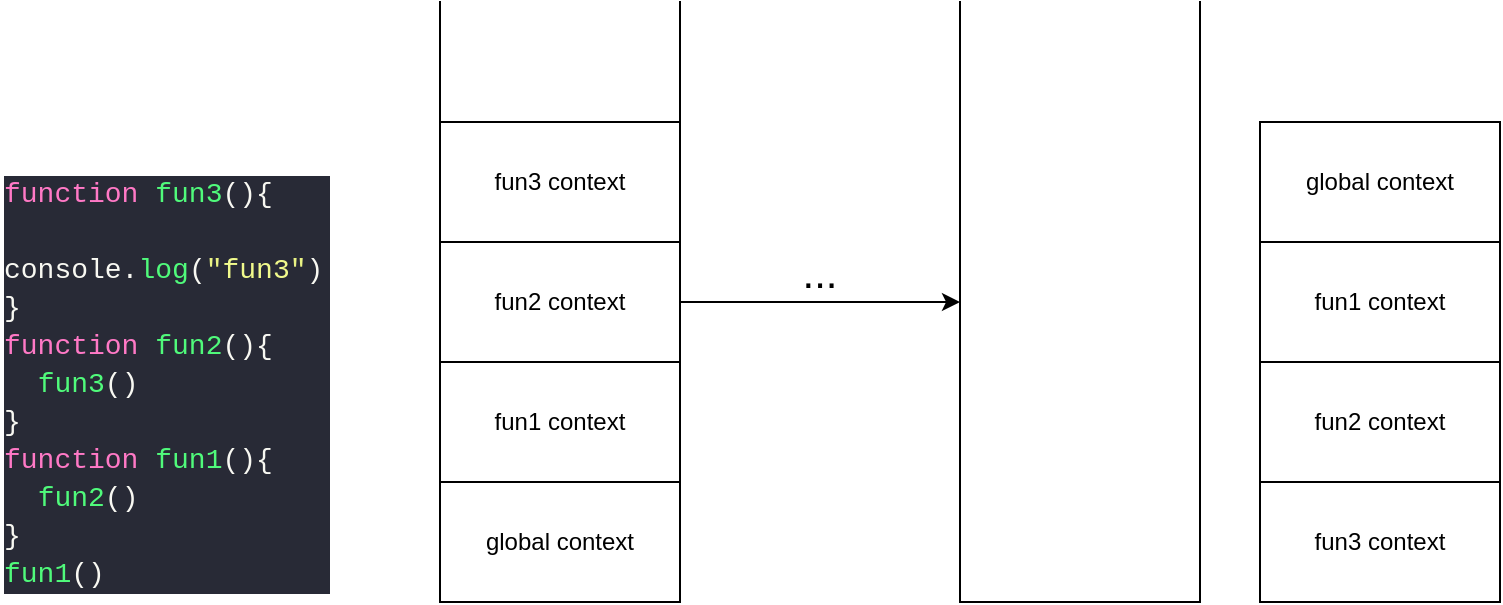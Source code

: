 <mxfile>
    <diagram id="f7h_pv6hlm9A4UVrGfdF" name="执行上下文1">
        <mxGraphModel dx="1940" dy="381" grid="1" gridSize="10" guides="1" tooltips="1" connect="1" arrows="1" fold="1" page="1" pageScale="1" pageWidth="291" pageHeight="413" math="0" shadow="0">
            <root>
                <mxCell id="0"/>
                <mxCell id="1" parent="0"/>
                <mxCell id="KBDqKNnfcGmhYNe1mZXW-1" value="" style="group" parent="1" vertex="1" connectable="0">
                    <mxGeometry x="-970" y="57" width="750" height="300" as="geometry"/>
                </mxCell>
                <mxCell id="KBDqKNnfcGmhYNe1mZXW-2" value="&lt;div style=&quot;color: rgb(248, 248, 242); background-color: rgb(40, 42, 54); font-family: Consolas, &amp;quot;Courier New&amp;quot;, monospace; font-weight: normal; font-size: 14px; line-height: 19px;&quot;&gt;&lt;div&gt;&lt;span style=&quot;color: #ff79c6;&quot;&gt;function&lt;/span&gt;&lt;span style=&quot;color: #f8f8f2;&quot;&gt; &lt;/span&gt;&lt;span style=&quot;color: #50fa7b;&quot;&gt;fun3&lt;/span&gt;&lt;span style=&quot;color: #f8f8f2;&quot;&gt;(){&lt;/span&gt;&lt;/div&gt;&lt;div&gt;&lt;span style=&quot;color: #f8f8f2;&quot;&gt;&amp;nbsp; console.&lt;/span&gt;&lt;span style=&quot;color: #50fa7b;&quot;&gt;log&lt;/span&gt;&lt;span style=&quot;color: #f8f8f2;&quot;&gt;(&lt;/span&gt;&lt;span style=&quot;color: #e9f284;&quot;&gt;&quot;&lt;/span&gt;&lt;span style=&quot;color: #f1fa8c;&quot;&gt;fun3&lt;/span&gt;&lt;span style=&quot;color: #e9f284;&quot;&gt;&quot;&lt;/span&gt;&lt;span style=&quot;color: #f8f8f2;&quot;&gt;)&lt;/span&gt;&lt;/div&gt;&lt;div&gt;&lt;span style=&quot;color: #f8f8f2;&quot;&gt;}&lt;/span&gt;&lt;/div&gt;&lt;div&gt;&lt;span style=&quot;color: #ff79c6;&quot;&gt;function&lt;/span&gt;&lt;span style=&quot;color: #f8f8f2;&quot;&gt; &lt;/span&gt;&lt;span style=&quot;color: #50fa7b;&quot;&gt;fun2&lt;/span&gt;&lt;span style=&quot;color: #f8f8f2;&quot;&gt;(){&lt;/span&gt;&lt;/div&gt;&lt;div&gt;&lt;span style=&quot;color: #f8f8f2;&quot;&gt;&amp;nbsp; &lt;/span&gt;&lt;span style=&quot;color: #50fa7b;&quot;&gt;fun3&lt;/span&gt;&lt;span style=&quot;color: #f8f8f2;&quot;&gt;()&lt;/span&gt;&lt;/div&gt;&lt;div&gt;&lt;span style=&quot;color: #f8f8f2;&quot;&gt;}&lt;/span&gt;&lt;/div&gt;&lt;div&gt;&lt;span style=&quot;color: #ff79c6;&quot;&gt;function&lt;/span&gt;&lt;span style=&quot;color: #f8f8f2;&quot;&gt; &lt;/span&gt;&lt;span style=&quot;color: #50fa7b;&quot;&gt;fun1&lt;/span&gt;&lt;span style=&quot;color: #f8f8f2;&quot;&gt;(){&lt;/span&gt;&lt;/div&gt;&lt;div&gt;&lt;span style=&quot;color: #f8f8f2;&quot;&gt;&amp;nbsp; &lt;/span&gt;&lt;span style=&quot;color: #50fa7b;&quot;&gt;fun2&lt;/span&gt;&lt;span style=&quot;color: #f8f8f2;&quot;&gt;()&lt;/span&gt;&lt;/div&gt;&lt;div&gt;&lt;span style=&quot;color: #f8f8f2;&quot;&gt;}&lt;/span&gt;&lt;/div&gt;&lt;div&gt;&lt;span style=&quot;color: #50fa7b;&quot;&gt;fun1&lt;/span&gt;&lt;span style=&quot;color: #f8f8f2;&quot;&gt;()&lt;/span&gt;&lt;/div&gt;&lt;/div&gt;" style="text;whiteSpace=wrap;html=1;" parent="KBDqKNnfcGmhYNe1mZXW-1" vertex="1">
                    <mxGeometry y="80" width="165" height="200" as="geometry"/>
                </mxCell>
                <mxCell id="KBDqKNnfcGmhYNe1mZXW-3" value="" style="shape=partialRectangle;whiteSpace=wrap;html=1;bottom=1;right=1;left=1;top=0;fillColor=none;routingCenterX=-0.5;" parent="KBDqKNnfcGmhYNe1mZXW-1" vertex="1">
                    <mxGeometry x="220" width="120" height="300" as="geometry"/>
                </mxCell>
                <mxCell id="KBDqKNnfcGmhYNe1mZXW-4" value="global context" style="rounded=0;whiteSpace=wrap;html=1;" parent="KBDqKNnfcGmhYNe1mZXW-1" vertex="1">
                    <mxGeometry x="220" y="240" width="120" height="60" as="geometry"/>
                </mxCell>
                <mxCell id="KBDqKNnfcGmhYNe1mZXW-5" value="fun1 context" style="rounded=0;whiteSpace=wrap;html=1;" parent="KBDqKNnfcGmhYNe1mZXW-1" vertex="1">
                    <mxGeometry x="220" y="180" width="120" height="60" as="geometry"/>
                </mxCell>
                <mxCell id="KBDqKNnfcGmhYNe1mZXW-6" value="fun2 context" style="rounded=0;whiteSpace=wrap;html=1;" parent="KBDqKNnfcGmhYNe1mZXW-1" vertex="1">
                    <mxGeometry x="220" y="120" width="120" height="60" as="geometry"/>
                </mxCell>
                <mxCell id="KBDqKNnfcGmhYNe1mZXW-7" value="fun3 context" style="rounded=0;whiteSpace=wrap;html=1;" parent="KBDqKNnfcGmhYNe1mZXW-1" vertex="1">
                    <mxGeometry x="220" y="60" width="120" height="60" as="geometry"/>
                </mxCell>
                <mxCell id="KBDqKNnfcGmhYNe1mZXW-8" value="global context" style="rounded=0;whiteSpace=wrap;html=1;" parent="KBDqKNnfcGmhYNe1mZXW-1" vertex="1">
                    <mxGeometry x="630" y="60" width="120" height="60" as="geometry"/>
                </mxCell>
                <mxCell id="KBDqKNnfcGmhYNe1mZXW-9" value="fun1 context" style="rounded=0;whiteSpace=wrap;html=1;" parent="KBDqKNnfcGmhYNe1mZXW-1" vertex="1">
                    <mxGeometry x="630" y="120" width="120" height="60" as="geometry"/>
                </mxCell>
                <mxCell id="KBDqKNnfcGmhYNe1mZXW-10" value="fun2 context" style="rounded=0;whiteSpace=wrap;html=1;" parent="KBDqKNnfcGmhYNe1mZXW-1" vertex="1">
                    <mxGeometry x="630" y="180" width="120" height="60" as="geometry"/>
                </mxCell>
                <mxCell id="KBDqKNnfcGmhYNe1mZXW-11" value="fun3 context" style="rounded=0;whiteSpace=wrap;html=1;" parent="KBDqKNnfcGmhYNe1mZXW-1" vertex="1">
                    <mxGeometry x="630" y="240" width="120" height="60" as="geometry"/>
                </mxCell>
                <mxCell id="KBDqKNnfcGmhYNe1mZXW-12" value="" style="shape=partialRectangle;whiteSpace=wrap;html=1;bottom=1;right=1;left=1;top=0;fillColor=none;routingCenterX=-0.5;" parent="KBDqKNnfcGmhYNe1mZXW-1" vertex="1">
                    <mxGeometry x="480" width="120" height="300" as="geometry"/>
                </mxCell>
                <mxCell id="KBDqKNnfcGmhYNe1mZXW-13" value="" style="edgeStyle=none;html=1;" parent="KBDqKNnfcGmhYNe1mZXW-1" source="KBDqKNnfcGmhYNe1mZXW-3" target="KBDqKNnfcGmhYNe1mZXW-12" edge="1">
                    <mxGeometry relative="1" as="geometry"/>
                </mxCell>
                <mxCell id="KBDqKNnfcGmhYNe1mZXW-14" value="&lt;font style=&quot;font-size: 21px;&quot;&gt;...&lt;/font&gt;" style="text;html=1;strokeColor=none;fillColor=none;align=center;verticalAlign=middle;whiteSpace=wrap;rounded=0;" parent="KBDqKNnfcGmhYNe1mZXW-1" vertex="1">
                    <mxGeometry x="380" y="120" width="60" height="30" as="geometry"/>
                </mxCell>
            </root>
        </mxGraphModel>
    </diagram>
    <diagram id="tU5nfeup1COU4y8PTDDg" name="执行上下文2">
        <mxGraphModel dx="2231" dy="-32" grid="1" gridSize="10" guides="1" tooltips="1" connect="1" arrows="1" fold="1" page="1" pageScale="1" pageWidth="291" pageHeight="413" math="0" shadow="0">
            <root>
                <mxCell id="0"/>
                <mxCell id="1" parent="0"/>
                <mxCell id="S94iE9uElWEW5yy_wLP--1" value="" style="group" parent="1" vertex="1" connectable="0">
                    <mxGeometry x="-1309" y="530" width="1450" height="899" as="geometry"/>
                </mxCell>
                <mxCell id="S94iE9uElWEW5yy_wLP--2" value="" style="shape=partialRectangle;whiteSpace=wrap;html=1;bottom=1;right=1;left=1;top=0;fillColor=none;routingCenterX=-0.5;" parent="S94iE9uElWEW5yy_wLP--1" vertex="1">
                    <mxGeometry x="360" y="180" width="120" height="240" as="geometry"/>
                </mxCell>
                <mxCell id="S94iE9uElWEW5yy_wLP--3" value="global context" style="rounded=0;whiteSpace=wrap;html=1;" parent="S94iE9uElWEW5yy_wLP--1" vertex="1">
                    <mxGeometry x="360" y="360" width="120" height="60" as="geometry"/>
                </mxCell>
                <mxCell id="S94iE9uElWEW5yy_wLP--4" value="&lt;div style=&quot;text-align: left;&quot;&gt;&lt;span style=&quot;background-color: initial;&quot;&gt;checkscope context&lt;/span&gt;&lt;/div&gt;" style="rounded=0;whiteSpace=wrap;html=1;" parent="S94iE9uElWEW5yy_wLP--1" vertex="1">
                    <mxGeometry x="360" y="300" width="120" height="60" as="geometry"/>
                </mxCell>
                <mxCell id="S94iE9uElWEW5yy_wLP--5" value="&lt;div style=&quot;text-align: left;&quot;&gt;&lt;span style=&quot;background-color: initial;&quot;&gt;f&lt;/span&gt;&lt;/div&gt;" style="rounded=0;whiteSpace=wrap;html=1;" parent="S94iE9uElWEW5yy_wLP--1" vertex="1">
                    <mxGeometry x="360" y="240" width="120" height="60" as="geometry"/>
                </mxCell>
                <mxCell id="S94iE9uElWEW5yy_wLP--6" value="&lt;div style=&quot;color: rgb(248, 248, 242); background-color: rgb(40, 42, 54); font-family: Consolas, &amp;quot;Courier New&amp;quot;, monospace; font-weight: normal; font-size: 14px; line-height: 19px;&quot;&gt;&lt;div&gt;&lt;span style=&quot;color: #6272a4;&quot;&gt;// case1&lt;/span&gt;&lt;/div&gt;&lt;div&gt;&lt;span style=&quot;color: #ff79c6;&quot;&gt;var&lt;/span&gt;&lt;span style=&quot;color: #f8f8f2;&quot;&gt; scope &lt;/span&gt;&lt;span style=&quot;color: #ff79c6;&quot;&gt;=&lt;/span&gt;&lt;span style=&quot;color: #f8f8f2;&quot;&gt; &lt;/span&gt;&lt;span style=&quot;color: #e9f284;&quot;&gt;&quot;&lt;/span&gt;&lt;span style=&quot;color: #f1fa8c;&quot;&gt;global scope&lt;/span&gt;&lt;span style=&quot;color: #e9f284;&quot;&gt;&quot;&lt;/span&gt;&lt;/div&gt;&lt;div&gt;&lt;span style=&quot;color: #ff79c6;&quot;&gt;function&lt;/span&gt;&lt;span style=&quot;color: #f8f8f2;&quot;&gt; &lt;/span&gt;&lt;span style=&quot;color: #50fa7b;&quot;&gt;checkscope&lt;/span&gt;&lt;span style=&quot;color: #f8f8f2;&quot;&gt;(){&lt;/span&gt;&lt;/div&gt;&lt;div&gt;&lt;span style=&quot;color: #f8f8f2;&quot;&gt;&amp;nbsp; &lt;/span&gt;&lt;span style=&quot;color: #ff79c6;&quot;&gt;var&lt;/span&gt;&lt;span style=&quot;color: #f8f8f2;&quot;&gt; scope &lt;/span&gt;&lt;span style=&quot;color: #ff79c6;&quot;&gt;=&lt;/span&gt;&lt;span style=&quot;color: #f8f8f2;&quot;&gt; &lt;/span&gt;&lt;span style=&quot;color: #e9f284;&quot;&gt;&quot;&lt;/span&gt;&lt;span style=&quot;color: #f1fa8c;&quot;&gt;local scope&lt;/span&gt;&lt;span style=&quot;color: #e9f284;&quot;&gt;&quot;&lt;/span&gt;&lt;/div&gt;&lt;div&gt;&lt;span style=&quot;color: #f8f8f2;&quot;&gt;&amp;nbsp; &lt;/span&gt;&lt;span style=&quot;color: #ff79c6;&quot;&gt;function&lt;/span&gt;&lt;span style=&quot;color: #f8f8f2;&quot;&gt; &lt;/span&gt;&lt;span style=&quot;color: #50fa7b;&quot;&gt;f&lt;/span&gt;&lt;span style=&quot;color: #f8f8f2;&quot;&gt;(){&lt;/span&gt;&lt;/div&gt;&lt;div&gt;&lt;span style=&quot;color: #f8f8f2;&quot;&gt;&amp;nbsp; &amp;nbsp; &lt;/span&gt;&lt;span style=&quot;color: #ff79c6;&quot;&gt;return&lt;/span&gt;&lt;span style=&quot;color: #f8f8f2;&quot;&gt; scope&lt;/span&gt;&lt;/div&gt;&lt;div&gt;&lt;span style=&quot;color: #f8f8f2;&quot;&gt;&amp;nbsp; }&lt;/span&gt;&lt;/div&gt;&lt;div&gt;&lt;span style=&quot;color: #f8f8f2;&quot;&gt;&amp;nbsp; &lt;/span&gt;&lt;span style=&quot;color: #ff79c6;&quot;&gt;return&lt;/span&gt;&lt;span style=&quot;color: #f8f8f2;&quot;&gt; &lt;/span&gt;&lt;span style=&quot;color: #50fa7b;&quot;&gt;f&lt;/span&gt;&lt;span style=&quot;color: #f8f8f2;&quot;&gt;()&lt;/span&gt;&lt;/div&gt;&lt;div&gt;&lt;span style=&quot;color: #f8f8f2;&quot;&gt;}&lt;/span&gt;&lt;/div&gt;&lt;div&gt;&lt;span style=&quot;color: #f8f8f2;&quot;&gt;console.&lt;/span&gt;&lt;span style=&quot;color: #50fa7b;&quot;&gt;log&lt;/span&gt;&lt;span style=&quot;color: #f8f8f2;&quot;&gt;(&lt;/span&gt;&lt;span style=&quot;color: #50fa7b;&quot;&gt;checkscope&lt;/span&gt;&lt;span style=&quot;color: #f8f8f2;&quot;&gt;()) &lt;/span&gt;&lt;span style=&quot;color: #6272a4;&quot;&gt;// local scope&lt;/span&gt;&lt;/div&gt;&lt;br&gt;&lt;div&gt;&lt;span style=&quot;color: #6272a4;&quot;&gt;// case2&lt;/span&gt;&lt;/div&gt;&lt;div&gt;&lt;span style=&quot;color: #ff79c6;&quot;&gt;var&lt;/span&gt;&lt;span style=&quot;color: #f8f8f2;&quot;&gt; scope &lt;/span&gt;&lt;span style=&quot;color: #ff79c6;&quot;&gt;=&lt;/span&gt;&lt;span style=&quot;color: #f8f8f2;&quot;&gt; &lt;/span&gt;&lt;span style=&quot;color: #e9f284;&quot;&gt;&quot;&lt;/span&gt;&lt;span style=&quot;color: #f1fa8c;&quot;&gt;global scope&lt;/span&gt;&lt;span style=&quot;color: #e9f284;&quot;&gt;&quot;&lt;/span&gt;&lt;/div&gt;&lt;div&gt;&lt;span style=&quot;color: #ff79c6;&quot;&gt;function&lt;/span&gt;&lt;span style=&quot;color: #f8f8f2;&quot;&gt; &lt;/span&gt;&lt;span style=&quot;color: #50fa7b;&quot;&gt;checkscope&lt;/span&gt;&lt;span style=&quot;color: #f8f8f2;&quot;&gt;(){&lt;/span&gt;&lt;/div&gt;&lt;div&gt;&lt;span style=&quot;color: #f8f8f2;&quot;&gt;&amp;nbsp; &lt;/span&gt;&lt;span style=&quot;color: #ff79c6;&quot;&gt;var&lt;/span&gt;&lt;span style=&quot;color: #f8f8f2;&quot;&gt; scope &lt;/span&gt;&lt;span style=&quot;color: #ff79c6;&quot;&gt;=&lt;/span&gt;&lt;span style=&quot;color: #f8f8f2;&quot;&gt; &lt;/span&gt;&lt;span style=&quot;color: #e9f284;&quot;&gt;&quot;&lt;/span&gt;&lt;span style=&quot;color: #f1fa8c;&quot;&gt;local scope&lt;/span&gt;&lt;span style=&quot;color: #e9f284;&quot;&gt;&quot;&lt;/span&gt;&lt;span style=&quot;color: #f8f8f2;&quot;&gt;;&lt;/span&gt;&lt;/div&gt;&lt;div&gt;&lt;span style=&quot;color: #f8f8f2;&quot;&gt;&amp;nbsp; &lt;/span&gt;&lt;span style=&quot;color: #ff79c6;&quot;&gt;function&lt;/span&gt;&lt;span style=&quot;color: #f8f8f2;&quot;&gt; &lt;/span&gt;&lt;span style=&quot;color: #50fa7b;&quot;&gt;f&lt;/span&gt;&lt;span style=&quot;color: #f8f8f2;&quot;&gt;(){&lt;/span&gt;&lt;/div&gt;&lt;div&gt;&lt;span style=&quot;color: #f8f8f2;&quot;&gt;&amp;nbsp; &amp;nbsp; &lt;/span&gt;&lt;span style=&quot;color: #ff79c6;&quot;&gt;return&lt;/span&gt;&lt;span style=&quot;color: #f8f8f2;&quot;&gt; scope;&lt;/span&gt;&lt;/div&gt;&lt;div&gt;&lt;span style=&quot;color: #f8f8f2;&quot;&gt;&amp;nbsp; }&lt;/span&gt;&lt;/div&gt;&lt;div&gt;&lt;span style=&quot;color: #f8f8f2;&quot;&gt;&amp;nbsp; &lt;/span&gt;&lt;span style=&quot;color: #ff79c6;&quot;&gt;return&lt;/span&gt;&lt;span style=&quot;color: #f8f8f2;&quot;&gt; f&lt;/span&gt;&lt;/div&gt;&lt;div&gt;&lt;span style=&quot;color: #f8f8f2;&quot;&gt;}&lt;/span&gt;&lt;/div&gt;&lt;div&gt;&lt;span style=&quot;color: #f8f8f2;&quot;&gt;console.&lt;/span&gt;&lt;span style=&quot;color: #50fa7b;&quot;&gt;log&lt;/span&gt;&lt;span style=&quot;color: #f8f8f2;&quot;&gt;(&lt;/span&gt;&lt;span style=&quot;color: #50fa7b;&quot;&gt;checkscope&lt;/span&gt;&lt;span style=&quot;color: #f8f8f2;&quot;&gt;()()) &lt;/span&gt;&lt;span style=&quot;color: #6272a4;&quot;&gt;// local scope&lt;/span&gt;&lt;/div&gt;&lt;/div&gt;" style="text;whiteSpace=wrap;html=1;" parent="S94iE9uElWEW5yy_wLP--1" vertex="1">
                    <mxGeometry y="180" width="360" height="420" as="geometry"/>
                </mxCell>
                <mxCell id="S94iE9uElWEW5yy_wLP--7" value="" style="shape=partialRectangle;whiteSpace=wrap;html=1;bottom=1;right=1;left=1;top=0;fillColor=none;routingCenterX=-0.5;" parent="S94iE9uElWEW5yy_wLP--1" vertex="1">
                    <mxGeometry x="560" y="180" width="120" height="240" as="geometry"/>
                </mxCell>
                <mxCell id="S94iE9uElWEW5yy_wLP--8" value="" style="edgeStyle=none;html=1;" parent="S94iE9uElWEW5yy_wLP--1" source="S94iE9uElWEW5yy_wLP--2" target="S94iE9uElWEW5yy_wLP--7" edge="1">
                    <mxGeometry relative="1" as="geometry"/>
                </mxCell>
                <mxCell id="S94iE9uElWEW5yy_wLP--9" value="&lt;div style=&quot;text-align: left;&quot;&gt;&lt;span style=&quot;background-color: initial;&quot;&gt;checkscope context&lt;/span&gt;&lt;/div&gt;" style="rounded=0;whiteSpace=wrap;html=1;" parent="S94iE9uElWEW5yy_wLP--1" vertex="1">
                    <mxGeometry x="560" y="300" width="120" height="60" as="geometry"/>
                </mxCell>
                <mxCell id="S94iE9uElWEW5yy_wLP--10" value="global context" style="rounded=0;whiteSpace=wrap;html=1;" parent="S94iE9uElWEW5yy_wLP--1" vertex="1">
                    <mxGeometry x="560" y="360" width="120" height="60" as="geometry"/>
                </mxCell>
                <mxCell id="S94iE9uElWEW5yy_wLP--11" value="&lt;div style=&quot;text-align: left;&quot;&gt;&lt;span style=&quot;background-color: initial;&quot;&gt;f&lt;/span&gt;&lt;/div&gt;" style="rounded=0;whiteSpace=wrap;html=1;" parent="S94iE9uElWEW5yy_wLP--1" vertex="1">
                    <mxGeometry x="710" y="120" width="120" height="60" as="geometry"/>
                </mxCell>
                <mxCell id="S94iE9uElWEW5yy_wLP--12" style="edgeStyle=none;html=1;exitX=0.75;exitY=0;exitDx=0;exitDy=0;entryX=0;entryY=0.5;entryDx=0;entryDy=0;" parent="S94iE9uElWEW5yy_wLP--1" source="S94iE9uElWEW5yy_wLP--7" target="S94iE9uElWEW5yy_wLP--11" edge="1">
                    <mxGeometry relative="1" as="geometry"/>
                </mxCell>
                <mxCell id="S94iE9uElWEW5yy_wLP--13" value="" style="shape=partialRectangle;whiteSpace=wrap;html=1;bottom=1;right=1;left=1;top=0;fillColor=none;routingCenterX=-0.5;" parent="S94iE9uElWEW5yy_wLP--1" vertex="1">
                    <mxGeometry x="860" y="180" width="120" height="240" as="geometry"/>
                </mxCell>
                <mxCell id="S94iE9uElWEW5yy_wLP--14" value="" style="edgeStyle=none;html=1;" parent="S94iE9uElWEW5yy_wLP--1" source="S94iE9uElWEW5yy_wLP--7" target="S94iE9uElWEW5yy_wLP--13" edge="1">
                    <mxGeometry relative="1" as="geometry"/>
                </mxCell>
                <mxCell id="S94iE9uElWEW5yy_wLP--15" value="global context" style="rounded=0;whiteSpace=wrap;html=1;" parent="S94iE9uElWEW5yy_wLP--1" vertex="1">
                    <mxGeometry x="1330" width="120" height="60" as="geometry"/>
                </mxCell>
                <mxCell id="S94iE9uElWEW5yy_wLP--16" value="&lt;div style=&quot;text-align: left;&quot;&gt;&lt;span style=&quot;background-color: initial;&quot;&gt;f&lt;/span&gt;&lt;/div&gt;" style="rounded=0;whiteSpace=wrap;html=1;" parent="S94iE9uElWEW5yy_wLP--1" vertex="1">
                    <mxGeometry x="1010" y="120" width="120" height="60" as="geometry"/>
                </mxCell>
                <mxCell id="S94iE9uElWEW5yy_wLP--17" value="&lt;div style=&quot;text-align: left;&quot;&gt;&lt;span style=&quot;background-color: initial;&quot;&gt;checkscope context&lt;/span&gt;&lt;/div&gt;" style="rounded=0;whiteSpace=wrap;html=1;" parent="S94iE9uElWEW5yy_wLP--1" vertex="1">
                    <mxGeometry x="1010" y="60" width="120" height="60" as="geometry"/>
                </mxCell>
                <mxCell id="S94iE9uElWEW5yy_wLP--18" style="edgeStyle=none;html=1;exitX=0.75;exitY=0;exitDx=0;exitDy=0;entryX=0;entryY=0.5;entryDx=0;entryDy=0;" parent="S94iE9uElWEW5yy_wLP--1" source="S94iE9uElWEW5yy_wLP--13" target="S94iE9uElWEW5yy_wLP--17" edge="1">
                    <mxGeometry relative="1" as="geometry"/>
                </mxCell>
                <mxCell id="S94iE9uElWEW5yy_wLP--19" style="edgeStyle=none;html=1;exitX=0.75;exitY=0;exitDx=0;exitDy=0;entryX=0;entryY=0.5;entryDx=0;entryDy=0;" parent="S94iE9uElWEW5yy_wLP--1" source="S94iE9uElWEW5yy_wLP--20" target="S94iE9uElWEW5yy_wLP--15" edge="1">
                    <mxGeometry relative="1" as="geometry"/>
                </mxCell>
                <mxCell id="S94iE9uElWEW5yy_wLP--20" value="" style="shape=partialRectangle;whiteSpace=wrap;html=1;bottom=1;right=1;left=1;top=0;fillColor=none;routingCenterX=-0.5;" parent="S94iE9uElWEW5yy_wLP--1" vertex="1">
                    <mxGeometry x="1170" y="180" width="120" height="240" as="geometry"/>
                </mxCell>
                <mxCell id="S94iE9uElWEW5yy_wLP--21" value="" style="edgeStyle=none;html=1;" parent="S94iE9uElWEW5yy_wLP--1" source="S94iE9uElWEW5yy_wLP--13" target="S94iE9uElWEW5yy_wLP--20" edge="1">
                    <mxGeometry relative="1" as="geometry"/>
                </mxCell>
                <mxCell id="S94iE9uElWEW5yy_wLP--22" value="&lt;div style=&quot;text-align: left;&quot;&gt;&lt;span style=&quot;background-color: initial;&quot;&gt;f&lt;/span&gt;&lt;/div&gt;" style="rounded=0;whiteSpace=wrap;html=1;" parent="S94iE9uElWEW5yy_wLP--1" vertex="1">
                    <mxGeometry x="1330" y="120" width="120" height="60" as="geometry"/>
                </mxCell>
                <mxCell id="S94iE9uElWEW5yy_wLP--23" value="&lt;div style=&quot;text-align: left;&quot;&gt;&lt;span style=&quot;background-color: initial;&quot;&gt;checkscope context&lt;/span&gt;&lt;/div&gt;" style="rounded=0;whiteSpace=wrap;html=1;" parent="S94iE9uElWEW5yy_wLP--1" vertex="1">
                    <mxGeometry x="1330" y="60" width="120" height="60" as="geometry"/>
                </mxCell>
                <mxCell id="S94iE9uElWEW5yy_wLP--24" value="global context" style="rounded=0;whiteSpace=wrap;html=1;" parent="S94iE9uElWEW5yy_wLP--1" vertex="1">
                    <mxGeometry x="860" y="360" width="120" height="60" as="geometry"/>
                </mxCell>
                <mxCell id="S94iE9uElWEW5yy_wLP--25" value="" style="shape=partialRectangle;whiteSpace=wrap;html=1;bottom=1;right=1;left=1;top=0;fillColor=none;routingCenterX=-0.5;" parent="S94iE9uElWEW5yy_wLP--1" vertex="1">
                    <mxGeometry x="360" y="659" width="120" height="240" as="geometry"/>
                </mxCell>
                <mxCell id="S94iE9uElWEW5yy_wLP--26" value="global context" style="rounded=0;whiteSpace=wrap;html=1;" parent="S94iE9uElWEW5yy_wLP--1" vertex="1">
                    <mxGeometry x="360" y="839" width="120" height="60" as="geometry"/>
                </mxCell>
                <mxCell id="S94iE9uElWEW5yy_wLP--27" value="&lt;div style=&quot;text-align: left;&quot;&gt;&lt;span style=&quot;background-color: initial;&quot;&gt;checkscope context&lt;/span&gt;&lt;/div&gt;" style="rounded=0;whiteSpace=wrap;html=1;" parent="S94iE9uElWEW5yy_wLP--1" vertex="1">
                    <mxGeometry x="360" y="779" width="120" height="60" as="geometry"/>
                </mxCell>
                <mxCell id="S94iE9uElWEW5yy_wLP--28" value="" style="shape=partialRectangle;whiteSpace=wrap;html=1;bottom=1;right=1;left=1;top=0;fillColor=none;routingCenterX=-0.5;" parent="S94iE9uElWEW5yy_wLP--1" vertex="1">
                    <mxGeometry x="560" y="659" width="120" height="240" as="geometry"/>
                </mxCell>
                <mxCell id="S94iE9uElWEW5yy_wLP--29" value="" style="edgeStyle=none;html=1;" parent="S94iE9uElWEW5yy_wLP--1" source="S94iE9uElWEW5yy_wLP--25" target="S94iE9uElWEW5yy_wLP--28" edge="1">
                    <mxGeometry relative="1" as="geometry"/>
                </mxCell>
                <mxCell id="S94iE9uElWEW5yy_wLP--30" value="&lt;div style=&quot;text-align: left;&quot;&gt;&lt;span style=&quot;background-color: initial;&quot;&gt;checkscope context&lt;/span&gt;&lt;/div&gt;" style="rounded=0;whiteSpace=wrap;html=1;" parent="S94iE9uElWEW5yy_wLP--1" vertex="1">
                    <mxGeometry x="710" y="599" width="120" height="60" as="geometry"/>
                </mxCell>
                <mxCell id="S94iE9uElWEW5yy_wLP--31" style="edgeStyle=none;html=1;exitX=0.75;exitY=0;exitDx=0;exitDy=0;entryX=0;entryY=0.5;entryDx=0;entryDy=0;" parent="S94iE9uElWEW5yy_wLP--1" source="S94iE9uElWEW5yy_wLP--28" target="S94iE9uElWEW5yy_wLP--30" edge="1">
                    <mxGeometry relative="1" as="geometry"/>
                </mxCell>
                <mxCell id="S94iE9uElWEW5yy_wLP--32" value="global context" style="rounded=0;whiteSpace=wrap;html=1;" parent="S94iE9uElWEW5yy_wLP--1" vertex="1">
                    <mxGeometry x="560" y="839" width="120" height="60" as="geometry"/>
                </mxCell>
                <mxCell id="S94iE9uElWEW5yy_wLP--33" value="" style="shape=partialRectangle;whiteSpace=wrap;html=1;bottom=1;right=1;left=1;top=0;fillColor=none;routingCenterX=-0.5;" parent="S94iE9uElWEW5yy_wLP--1" vertex="1">
                    <mxGeometry x="860" y="659" width="120" height="240" as="geometry"/>
                </mxCell>
                <mxCell id="S94iE9uElWEW5yy_wLP--34" value="" style="edgeStyle=none;html=1;" parent="S94iE9uElWEW5yy_wLP--1" source="S94iE9uElWEW5yy_wLP--28" target="S94iE9uElWEW5yy_wLP--33" edge="1">
                    <mxGeometry relative="1" as="geometry"/>
                </mxCell>
                <mxCell id="S94iE9uElWEW5yy_wLP--35" value="&lt;div style=&quot;text-align: left;&quot;&gt;&lt;span style=&quot;background-color: initial;&quot;&gt;f&lt;/span&gt;&lt;/div&gt;" style="rounded=0;whiteSpace=wrap;html=1;" parent="S94iE9uElWEW5yy_wLP--1" vertex="1">
                    <mxGeometry x="560" y="779" width="120" height="60" as="geometry"/>
                </mxCell>
                <mxCell id="S94iE9uElWEW5yy_wLP--36" value="&lt;div style=&quot;text-align: left;&quot;&gt;&lt;span style=&quot;background-color: initial;&quot;&gt;checkscope context&lt;/span&gt;&lt;/div&gt;" style="rounded=0;whiteSpace=wrap;html=1;" parent="S94iE9uElWEW5yy_wLP--1" vertex="1">
                    <mxGeometry x="1010" y="599" width="120" height="60" as="geometry"/>
                </mxCell>
                <mxCell id="S94iE9uElWEW5yy_wLP--37" value="" style="shape=partialRectangle;whiteSpace=wrap;html=1;bottom=1;right=1;left=1;top=0;fillColor=none;routingCenterX=-0.5;" parent="S94iE9uElWEW5yy_wLP--1" vertex="1">
                    <mxGeometry x="1170" y="659" width="120" height="240" as="geometry"/>
                </mxCell>
                <mxCell id="S94iE9uElWEW5yy_wLP--38" value="" style="edgeStyle=none;html=1;" parent="S94iE9uElWEW5yy_wLP--1" source="S94iE9uElWEW5yy_wLP--33" target="S94iE9uElWEW5yy_wLP--37" edge="1">
                    <mxGeometry relative="1" as="geometry"/>
                </mxCell>
                <mxCell id="S94iE9uElWEW5yy_wLP--39" value="&lt;div style=&quot;text-align: left;&quot;&gt;&lt;span style=&quot;background-color: initial;&quot;&gt;f&lt;/span&gt;&lt;/div&gt;" style="rounded=0;whiteSpace=wrap;html=1;" parent="S94iE9uElWEW5yy_wLP--1" vertex="1">
                    <mxGeometry x="1330" y="537" width="120" height="60" as="geometry"/>
                </mxCell>
                <mxCell id="S94iE9uElWEW5yy_wLP--40" value="&lt;div style=&quot;text-align: left;&quot;&gt;&lt;span style=&quot;background-color: initial;&quot;&gt;checkscope context&lt;/span&gt;&lt;/div&gt;" style="rounded=0;whiteSpace=wrap;html=1;" parent="S94iE9uElWEW5yy_wLP--1" vertex="1">
                    <mxGeometry x="1330" y="597" width="120" height="60" as="geometry"/>
                </mxCell>
                <mxCell id="S94iE9uElWEW5yy_wLP--41" value="global context" style="rounded=0;whiteSpace=wrap;html=1;" parent="S94iE9uElWEW5yy_wLP--1" vertex="1">
                    <mxGeometry x="860" y="839" width="120" height="60" as="geometry"/>
                </mxCell>
                <mxCell id="S94iE9uElWEW5yy_wLP--42" value="global context" style="rounded=0;whiteSpace=wrap;html=1;" parent="S94iE9uElWEW5yy_wLP--1" vertex="1">
                    <mxGeometry x="1330" y="479" width="120" height="60" as="geometry"/>
                </mxCell>
                <mxCell id="S94iE9uElWEW5yy_wLP--43" style="edgeStyle=none;html=1;exitX=0.75;exitY=0;exitDx=0;exitDy=0;entryX=0;entryY=0.5;entryDx=0;entryDy=0;" parent="S94iE9uElWEW5yy_wLP--1" source="S94iE9uElWEW5yy_wLP--37" target="S94iE9uElWEW5yy_wLP--42" edge="1">
                    <mxGeometry relative="1" as="geometry"/>
                </mxCell>
                <mxCell id="S94iE9uElWEW5yy_wLP--44" value="" style="endArrow=classic;html=1;entryX=0.25;entryY=0;entryDx=0;entryDy=0;" parent="S94iE9uElWEW5yy_wLP--1" target="S94iE9uElWEW5yy_wLP--2" edge="1">
                    <mxGeometry width="50" height="50" relative="1" as="geometry">
                        <mxPoint x="350" y="135" as="sourcePoint"/>
                        <mxPoint x="400" y="85" as="targetPoint"/>
                    </mxGeometry>
                </mxCell>
                <mxCell id="S94iE9uElWEW5yy_wLP--45" value="" style="endArrow=classic;html=1;entryX=0.25;entryY=0;entryDx=0;entryDy=0;" parent="S94iE9uElWEW5yy_wLP--1" target="S94iE9uElWEW5yy_wLP--28" edge="1">
                    <mxGeometry width="50" height="50" relative="1" as="geometry">
                        <mxPoint x="550" y="609" as="sourcePoint"/>
                        <mxPoint x="590" y="569" as="targetPoint"/>
                    </mxGeometry>
                </mxCell>
                <mxCell id="S94iE9uElWEW5yy_wLP--46" value="&lt;div style=&quot;text-align: left;&quot;&gt;&lt;span style=&quot;background-color: initial;&quot;&gt;f&lt;/span&gt;&lt;/div&gt;" style="rounded=0;whiteSpace=wrap;html=1;" parent="S94iE9uElWEW5yy_wLP--1" vertex="1">
                    <mxGeometry x="1010" y="539" width="120" height="60" as="geometry"/>
                </mxCell>
                <mxCell id="S94iE9uElWEW5yy_wLP--47" style="edgeStyle=none;html=1;exitX=0.75;exitY=0;exitDx=0;exitDy=0;entryX=0;entryY=0.5;entryDx=0;entryDy=0;" parent="S94iE9uElWEW5yy_wLP--1" source="S94iE9uElWEW5yy_wLP--33" target="S94iE9uElWEW5yy_wLP--46" edge="1">
                    <mxGeometry relative="1" as="geometry"/>
                </mxCell>
            </root>
        </mxGraphModel>
    </diagram>
</mxfile>